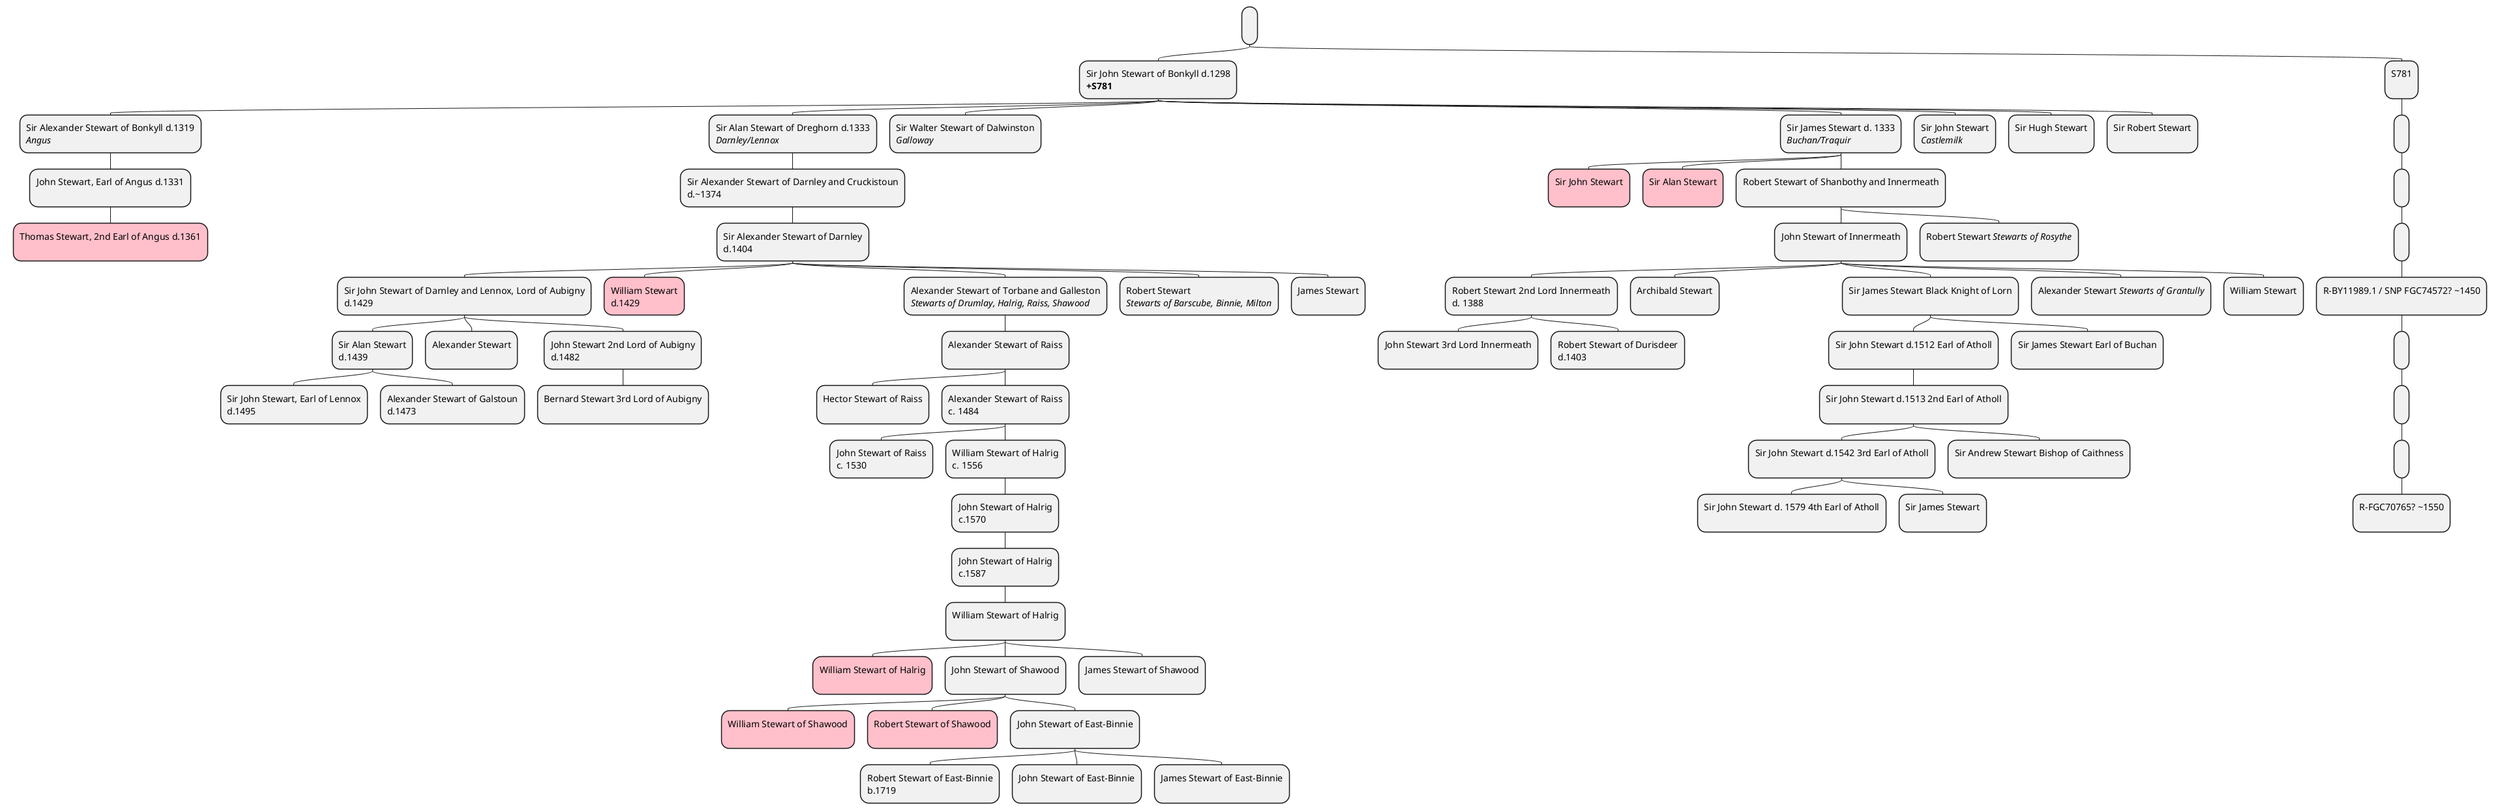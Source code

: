 @startmindmap Bonkyll Tree
top to bottom direction
*:
;
**:Sir John Stewart of Bonkyll d.1298
<b>+S781</b>;

***:Sir Alexander Stewart of Bonkyll d.1319
<i>Angus</i>;

****:John Stewart, Earl of Angus d.1331
;

*****[#pink]:Thomas Stewart, 2nd Earl of Angus d.1361
;

***:Sir Alan Stewart of Dreghorn d.1333
<i>Darnley/Lennox</i>;

****:Sir Alexander Stewart of Darnley and Cruckistoun
d.~1374;
*****:Sir Alexander Stewart of Darnley
d.1404;
******:Sir John Stewart of Darnley and Lennox, Lord of Aubigny
d.1429;
*******:Sir Alan Stewart
d.1439;
********:Sir John Stewart, Earl of Lennox
d.1495;
********:Alexander Stewart of Galstoun
d.1473;
*******:Alexander Stewart
;
*******:John Stewart 2nd Lord of Aubigny
d.1482;
********:Bernard Stewart 3rd Lord of Aubigny
;
******[#pink]:William Stewart 
d.1429;

******:Alexander Stewart of Torbane and Galleston
<i>Stewarts of Drumlay, Halrig, Raiss, Shawood</i>;

*******:Alexander Stewart of Raiss
;

********:Hector Stewart of Raiss
;

********:Alexander Stewart of Raiss
c. 1484;

*********:John Stewart of Raiss
c. 1530;

*********:William Stewart of Halrig
c. 1556;

**********:John Stewart of Halrig
c.1570;

***********:John Stewart of Halrig
c.1587;

************:William Stewart of Halrig
;

*************[#pink]:William Stewart of Halrig
;

*************:John Stewart of Shawood
;

**************[#pink]:William Stewart of Shawood
;

**************[#pink]:Robert Stewart of Shawood
;

**************:John Stewart of East-Binnie
;

***************:Robert Stewart of East-Binnie
b.1719;

***************:John Stewart of East-Binnie
;

***************:James Stewart of East-Binnie
;


*************:James Stewart of Shawood
;


******:Robert Stewart
<i>Stewarts of Barscube, Binnie, Milton</i>;

******:James Stewart
;

***:Sir Walter Stewart of Dalwinston
<i>Galloway</i>;

***:Sir James Stewart d. 1333
<i>Buchan/Traquir</i>;

****[#pink]:Sir John Stewart
;

****[#pink]:Sir Alan Stewart
;

****:Robert Stewart of Shanbothy and Innermeath
;

*****:John Stewart of Innermeath
;

******:Robert Stewart 2nd Lord Innermeath
d. 1388;

*******:John Stewart 3rd Lord Innermeath
;
*******:Robert Stewart of Durisdeer 
d.1403;

******:Archibald Stewart
;
******:Sir James Stewart Black Knight of Lorn
;
*******:Sir John Stewart d.1512 Earl of Atholl
;
********:Sir John Stewart d.1513 2nd Earl of Atholl
;
*********:Sir John Stewart d.1542 3rd Earl of Atholl
;
**********:Sir John Stewart d. 1579 4th Earl of Atholl
;
**********:Sir James Stewart
;
*********:Sir Andrew Stewart Bishop of Caithness
;
*******:Sir James Stewart Earl of Buchan
;
******:Alexander Stewart <i>Stewarts of Grantully</i>
;
******:William Stewart
;
*****:Robert Stewart <i>Stewarts of Rosythe</i>
;


***:Sir John Stewart
<i>Castlemilk</i>;

***:Sir Hugh Stewart
;

***:Sir Robert Stewart
;


**:S781
;
***:
;
****:
;
*****:
;
******:R-BY11989.1 / SNP FGC74572? ~1450
;
*******:
;
********:
;

*********:
;

**********:R-FGC70765? ~1550
;

@endmindmap

